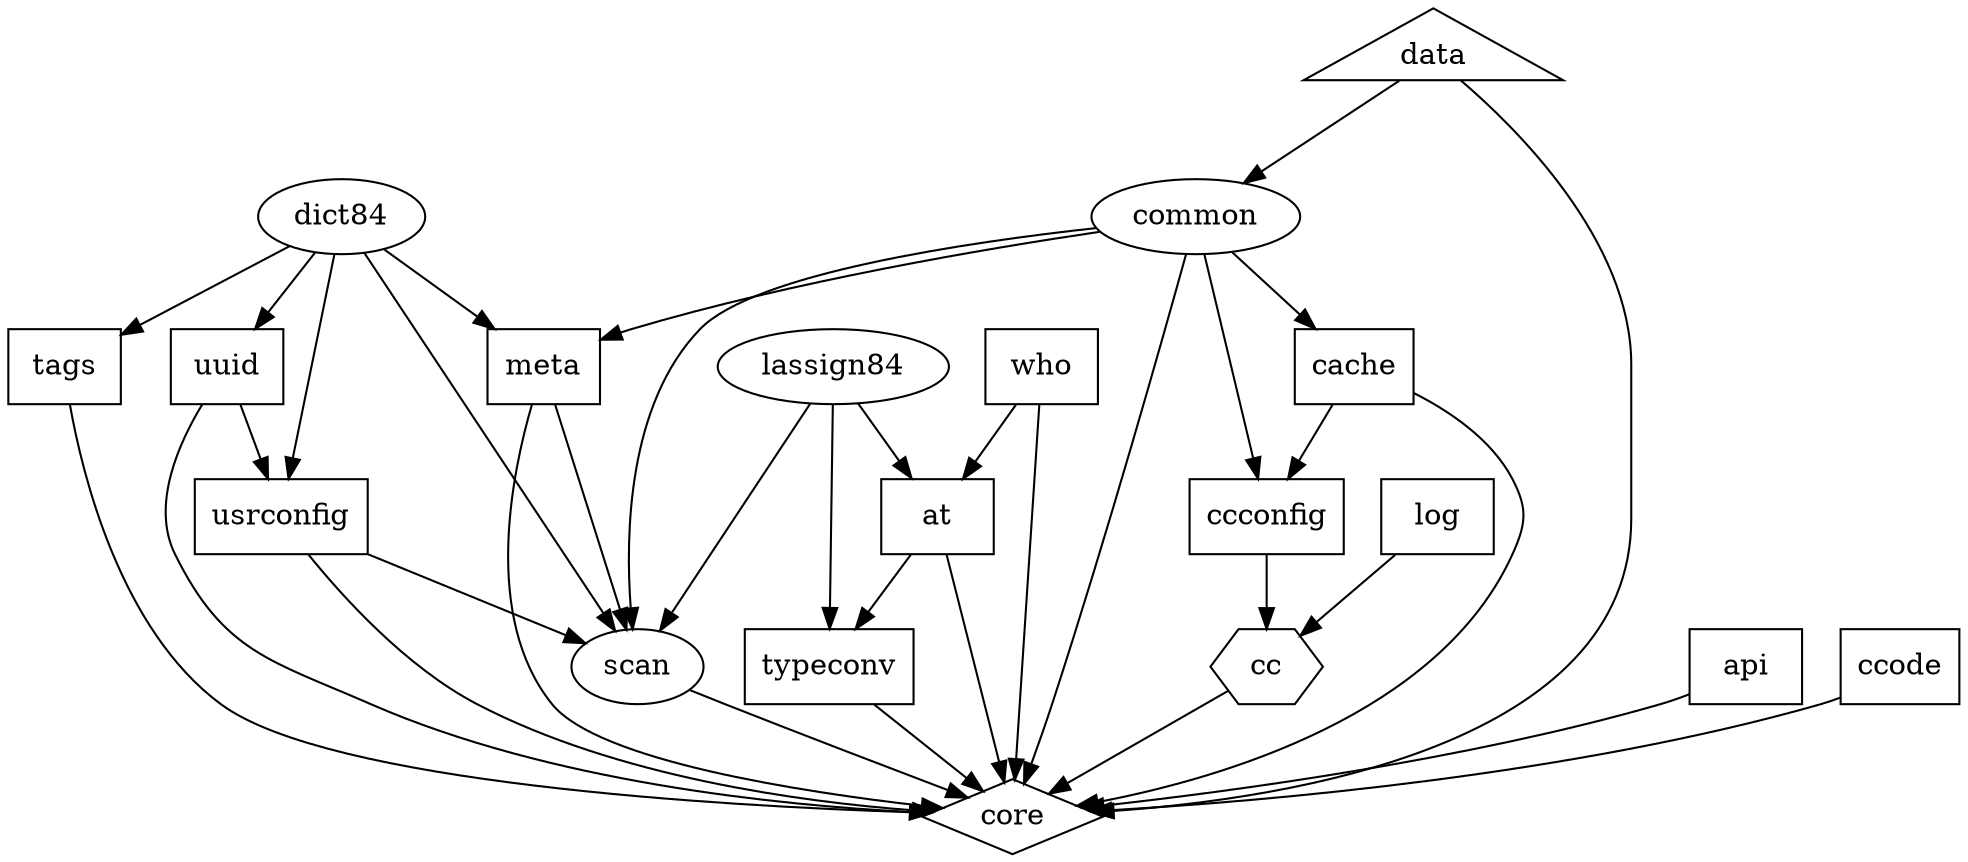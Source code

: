 //	Package	 Notes		Dependencies
//	=======	 =====		============
//	at	 #line mgmt	<-- who lassign84
//	cache	 result cache	<-- common
//	common	 general utils	<-- data
//	data	 data file stor	<--
//	dict84	 Fwd-compat	<--
//	lassign84 Fwd-compat	<--
//	scan	 static scanner	<-- common dict84 lassign84 usrconfig meta /core(msg) core(TeapotRequire)
//	typeconv cproc types	<-- at lassign84
//	uuid	 code digest	<-- dict84
//	who	 current file	<--
//	usrconfig usr options	<-- uuid dict84
//	meta	 teapot meta	<-- dict84
//	tags	 indicator mgmt	<--
//	ccconfig CC config	<-- common cache
//	=======	 =====		============
//	
//	TODO
//		log
//		api	(stubs mgmt)
//		ccode	(collection)
//		meta

strict digraph {
	//	Frontend
	core		[shape="diamond"];

	//	Backend (External CC)
	cc		[shape="hexagon"];

	//	Stateless functionality.
	common		[];
	dict84		[];
	lassign84	[];
	//	Only transient state during operation.
	scan		[];

	//	File container
	data		[shape="triangle"];

	//	System state (in-memory databases)
	api		[shape="box"];
	at		[shape="box"];
	cache		[shape="box"];
	ccconfig	[shape="box"];
	ccode		[shape="box"];
	log		[shape="box"];
	meta		[shape="box"];
	tags		[shape="box"];
	typeconv	[shape="box"];
	usrconfig	[shape="box"];
	uuid		[shape="box"];
	who		[shape="box"];

	//	Dependencies

	at		->	typeconv;
	cache		->	ccconfig;
	common		->	cache;
	common		->	ccconfig;
	common		->	meta;
	common		->	scan;
	data		->	common;
	dict84		->	meta;
	dict84		->	scan;
	dict84		->	tags;
	dict84		->	usrconfig;
	dict84		->	uuid;
	lassign84	->	at;
	lassign84	->	scan;
	lassign84	->	typeconv;
	meta		->	scan;
	usrconfig	->	scan;
	uuid		->	usrconfig;
	who		->	at;

	ccconfig	->	cc;
	log		->	cc;

	api		->	core;
	at		->	core;
	cache		->	core;
	cc		->	core;
	ccode		->	core;
	common		->	core;
	data		->	core;
	meta		->	core;
	scan		->	core;
	tags		->	core;
	typeconv	->	core;
	usrconfig	->	core;
	uuid		->	core;
	who		->	core;
}
